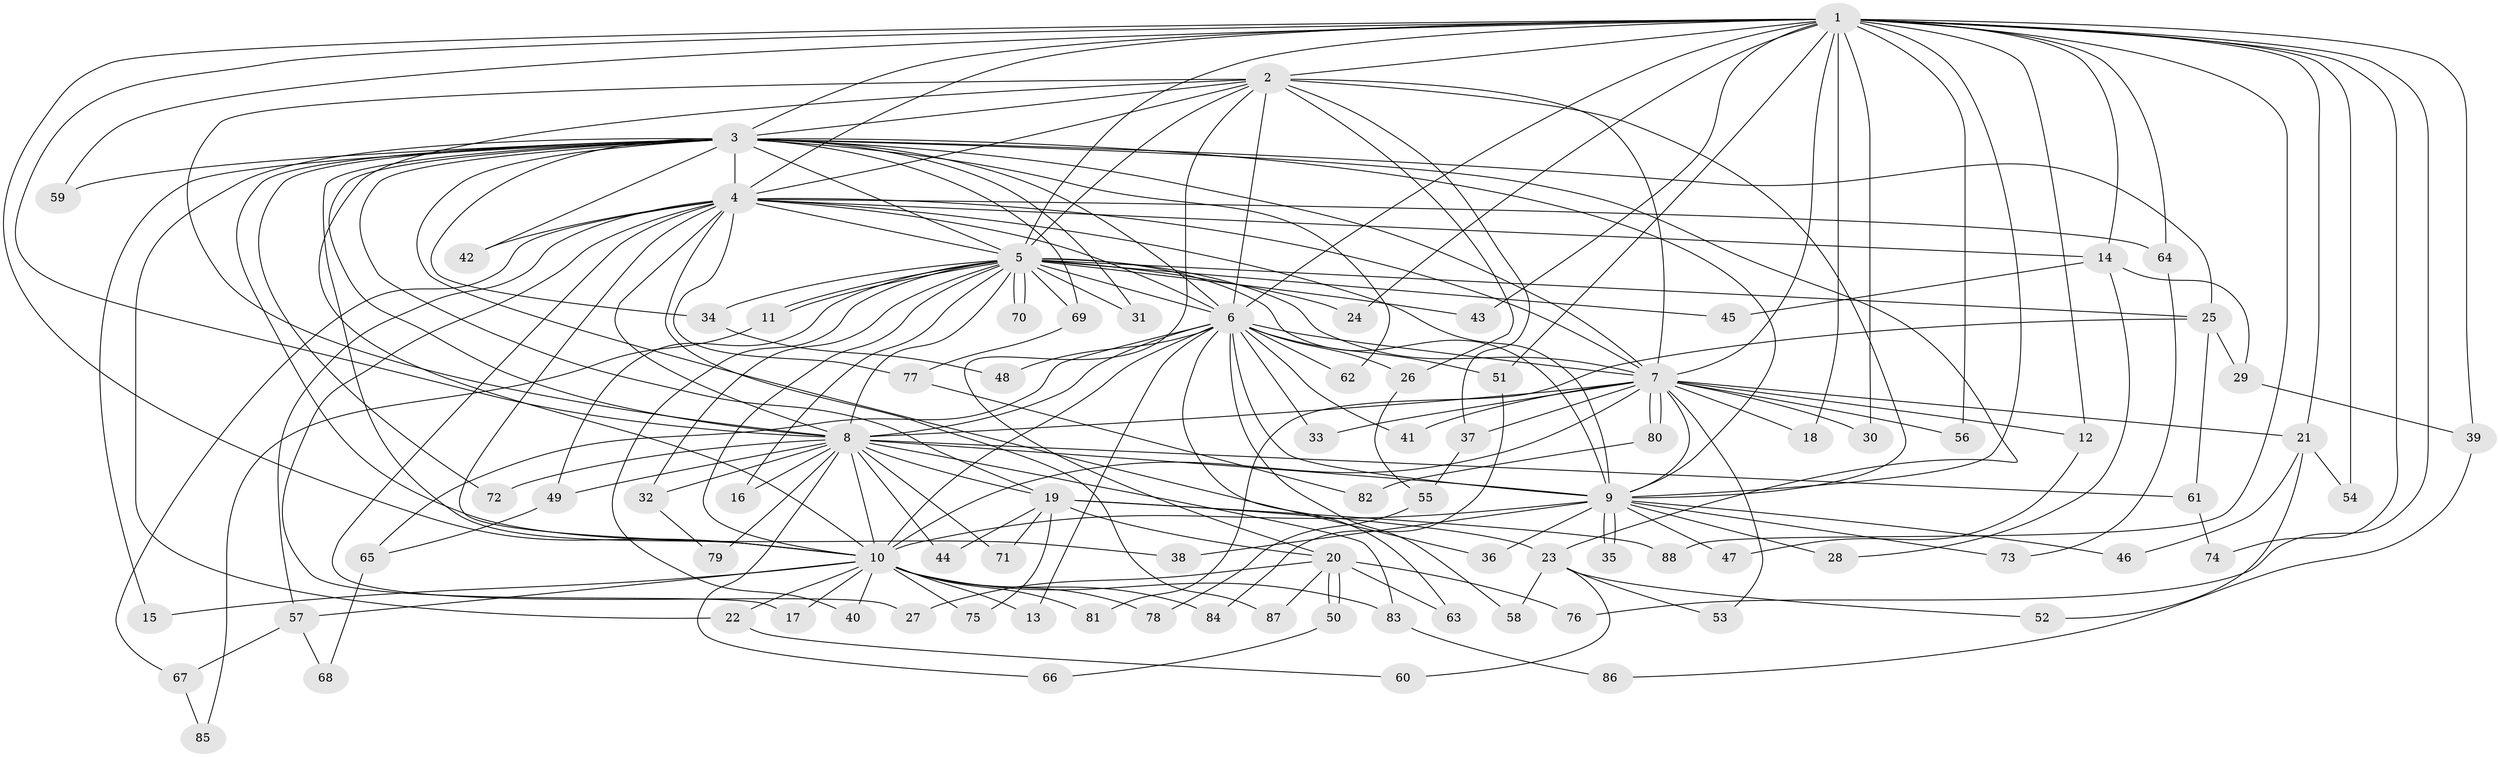 // coarse degree distribution, {8: 0.018867924528301886, 22: 0.018867924528301886, 16: 0.03773584905660377, 13: 0.018867924528301886, 17: 0.018867924528301886, 21: 0.018867924528301886, 11: 0.018867924528301886, 3: 0.18867924528301888, 2: 0.4528301886792453, 7: 0.018867924528301886, 6: 0.03773584905660377, 5: 0.018867924528301886, 1: 0.11320754716981132, 4: 0.018867924528301886}
// Generated by graph-tools (version 1.1) at 2025/50/03/04/25 22:50:02]
// undirected, 88 vertices, 201 edges
graph export_dot {
  node [color=gray90,style=filled];
  1;
  2;
  3;
  4;
  5;
  6;
  7;
  8;
  9;
  10;
  11;
  12;
  13;
  14;
  15;
  16;
  17;
  18;
  19;
  20;
  21;
  22;
  23;
  24;
  25;
  26;
  27;
  28;
  29;
  30;
  31;
  32;
  33;
  34;
  35;
  36;
  37;
  38;
  39;
  40;
  41;
  42;
  43;
  44;
  45;
  46;
  47;
  48;
  49;
  50;
  51;
  52;
  53;
  54;
  55;
  56;
  57;
  58;
  59;
  60;
  61;
  62;
  63;
  64;
  65;
  66;
  67;
  68;
  69;
  70;
  71;
  72;
  73;
  74;
  75;
  76;
  77;
  78;
  79;
  80;
  81;
  82;
  83;
  84;
  85;
  86;
  87;
  88;
  1 -- 2;
  1 -- 3;
  1 -- 4;
  1 -- 5;
  1 -- 6;
  1 -- 7;
  1 -- 8;
  1 -- 9;
  1 -- 10;
  1 -- 12;
  1 -- 14;
  1 -- 18;
  1 -- 21;
  1 -- 24;
  1 -- 30;
  1 -- 39;
  1 -- 43;
  1 -- 51;
  1 -- 54;
  1 -- 56;
  1 -- 59;
  1 -- 64;
  1 -- 74;
  1 -- 76;
  1 -- 88;
  2 -- 3;
  2 -- 4;
  2 -- 5;
  2 -- 6;
  2 -- 7;
  2 -- 8;
  2 -- 9;
  2 -- 10;
  2 -- 20;
  2 -- 26;
  2 -- 37;
  3 -- 4;
  3 -- 5;
  3 -- 6;
  3 -- 7;
  3 -- 8;
  3 -- 9;
  3 -- 10;
  3 -- 15;
  3 -- 19;
  3 -- 22;
  3 -- 23;
  3 -- 25;
  3 -- 31;
  3 -- 34;
  3 -- 36;
  3 -- 38;
  3 -- 42;
  3 -- 59;
  3 -- 62;
  3 -- 69;
  3 -- 72;
  4 -- 5;
  4 -- 6;
  4 -- 7;
  4 -- 8;
  4 -- 9;
  4 -- 10;
  4 -- 14;
  4 -- 17;
  4 -- 27;
  4 -- 42;
  4 -- 57;
  4 -- 64;
  4 -- 67;
  4 -- 77;
  4 -- 87;
  5 -- 6;
  5 -- 7;
  5 -- 8;
  5 -- 9;
  5 -- 10;
  5 -- 11;
  5 -- 11;
  5 -- 16;
  5 -- 24;
  5 -- 25;
  5 -- 31;
  5 -- 32;
  5 -- 34;
  5 -- 40;
  5 -- 43;
  5 -- 45;
  5 -- 49;
  5 -- 69;
  5 -- 70;
  5 -- 70;
  6 -- 7;
  6 -- 8;
  6 -- 9;
  6 -- 10;
  6 -- 13;
  6 -- 26;
  6 -- 33;
  6 -- 41;
  6 -- 48;
  6 -- 51;
  6 -- 58;
  6 -- 62;
  6 -- 63;
  6 -- 65;
  7 -- 8;
  7 -- 9;
  7 -- 10;
  7 -- 12;
  7 -- 18;
  7 -- 21;
  7 -- 30;
  7 -- 33;
  7 -- 37;
  7 -- 41;
  7 -- 53;
  7 -- 56;
  7 -- 80;
  7 -- 80;
  8 -- 9;
  8 -- 10;
  8 -- 16;
  8 -- 19;
  8 -- 32;
  8 -- 44;
  8 -- 49;
  8 -- 61;
  8 -- 66;
  8 -- 71;
  8 -- 72;
  8 -- 79;
  8 -- 83;
  9 -- 10;
  9 -- 28;
  9 -- 35;
  9 -- 35;
  9 -- 36;
  9 -- 38;
  9 -- 46;
  9 -- 47;
  9 -- 73;
  10 -- 13;
  10 -- 15;
  10 -- 17;
  10 -- 22;
  10 -- 40;
  10 -- 57;
  10 -- 75;
  10 -- 78;
  10 -- 81;
  10 -- 83;
  10 -- 84;
  11 -- 85;
  12 -- 47;
  14 -- 28;
  14 -- 29;
  14 -- 45;
  19 -- 20;
  19 -- 23;
  19 -- 44;
  19 -- 71;
  19 -- 75;
  19 -- 88;
  20 -- 27;
  20 -- 50;
  20 -- 50;
  20 -- 63;
  20 -- 76;
  20 -- 87;
  21 -- 46;
  21 -- 52;
  21 -- 54;
  22 -- 60;
  23 -- 52;
  23 -- 53;
  23 -- 58;
  23 -- 60;
  25 -- 29;
  25 -- 61;
  25 -- 81;
  26 -- 55;
  29 -- 39;
  32 -- 79;
  34 -- 48;
  37 -- 55;
  39 -- 86;
  49 -- 65;
  50 -- 66;
  51 -- 84;
  55 -- 78;
  57 -- 67;
  57 -- 68;
  61 -- 74;
  64 -- 73;
  65 -- 68;
  67 -- 85;
  69 -- 77;
  77 -- 82;
  80 -- 82;
  83 -- 86;
}
